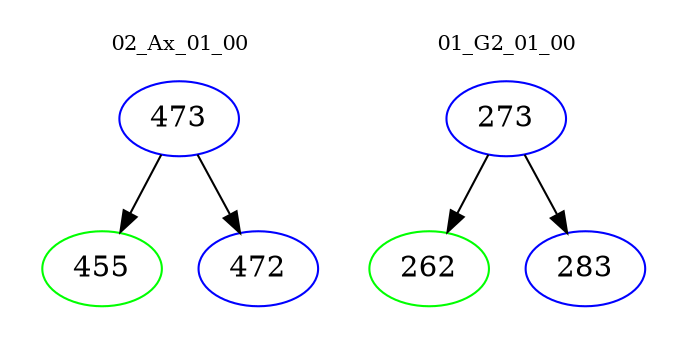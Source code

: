 digraph{
subgraph cluster_0 {
color = white
label = "02_Ax_01_00";
fontsize=10;
T0_473 [label="473", color="blue"]
T0_473 -> T0_455 [color="black"]
T0_455 [label="455", color="green"]
T0_473 -> T0_472 [color="black"]
T0_472 [label="472", color="blue"]
}
subgraph cluster_1 {
color = white
label = "01_G2_01_00";
fontsize=10;
T1_273 [label="273", color="blue"]
T1_273 -> T1_262 [color="black"]
T1_262 [label="262", color="green"]
T1_273 -> T1_283 [color="black"]
T1_283 [label="283", color="blue"]
}
}
